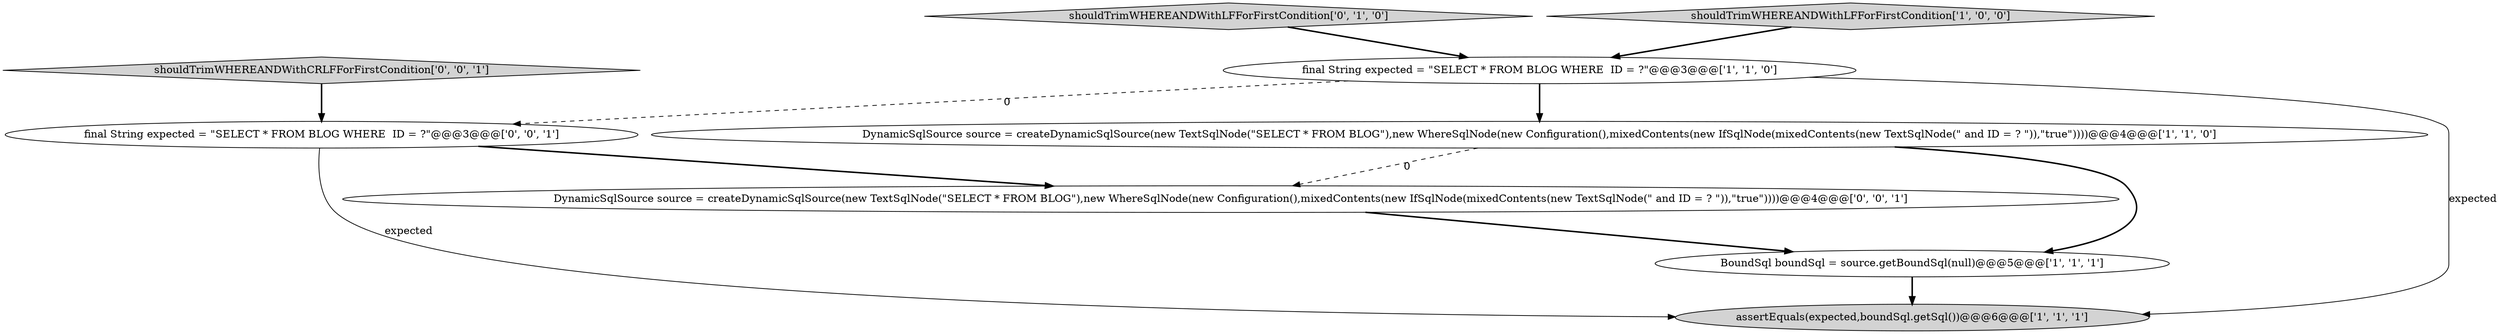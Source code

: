 digraph {
3 [style = filled, label = "final String expected = \"SELECT * FROM BLOG WHERE  ID = ?\"@@@3@@@['1', '1', '0']", fillcolor = white, shape = ellipse image = "AAA0AAABBB1BBB"];
5 [style = filled, label = "shouldTrimWHEREANDWithLFForFirstCondition['0', '1', '0']", fillcolor = lightgray, shape = diamond image = "AAA0AAABBB2BBB"];
0 [style = filled, label = "shouldTrimWHEREANDWithLFForFirstCondition['1', '0', '0']", fillcolor = lightgray, shape = diamond image = "AAA0AAABBB1BBB"];
8 [style = filled, label = "final String expected = \"SELECT * FROM BLOG WHERE  ID = ?\"@@@3@@@['0', '0', '1']", fillcolor = white, shape = ellipse image = "AAA0AAABBB3BBB"];
4 [style = filled, label = "DynamicSqlSource source = createDynamicSqlSource(new TextSqlNode(\"SELECT * FROM BLOG\"),new WhereSqlNode(new Configuration(),mixedContents(new IfSqlNode(mixedContents(new TextSqlNode(\" and ID = ? \")),\"true\"))))@@@4@@@['1', '1', '0']", fillcolor = white, shape = ellipse image = "AAA0AAABBB1BBB"];
7 [style = filled, label = "shouldTrimWHEREANDWithCRLFForFirstCondition['0', '0', '1']", fillcolor = lightgray, shape = diamond image = "AAA0AAABBB3BBB"];
2 [style = filled, label = "assertEquals(expected,boundSql.getSql())@@@6@@@['1', '1', '1']", fillcolor = lightgray, shape = ellipse image = "AAA0AAABBB1BBB"];
6 [style = filled, label = "DynamicSqlSource source = createDynamicSqlSource(new TextSqlNode(\"SELECT * FROM BLOG\"),new WhereSqlNode(new Configuration(),mixedContents(new IfSqlNode(mixedContents(new TextSqlNode(\" and ID = ? \")),\"true\"))))@@@4@@@['0', '0', '1']", fillcolor = white, shape = ellipse image = "AAA0AAABBB3BBB"];
1 [style = filled, label = "BoundSql boundSql = source.getBoundSql(null)@@@5@@@['1', '1', '1']", fillcolor = white, shape = ellipse image = "AAA0AAABBB1BBB"];
0->3 [style = bold, label=""];
5->3 [style = bold, label=""];
6->1 [style = bold, label=""];
3->2 [style = solid, label="expected"];
3->8 [style = dashed, label="0"];
1->2 [style = bold, label=""];
4->1 [style = bold, label=""];
8->6 [style = bold, label=""];
8->2 [style = solid, label="expected"];
4->6 [style = dashed, label="0"];
7->8 [style = bold, label=""];
3->4 [style = bold, label=""];
}
